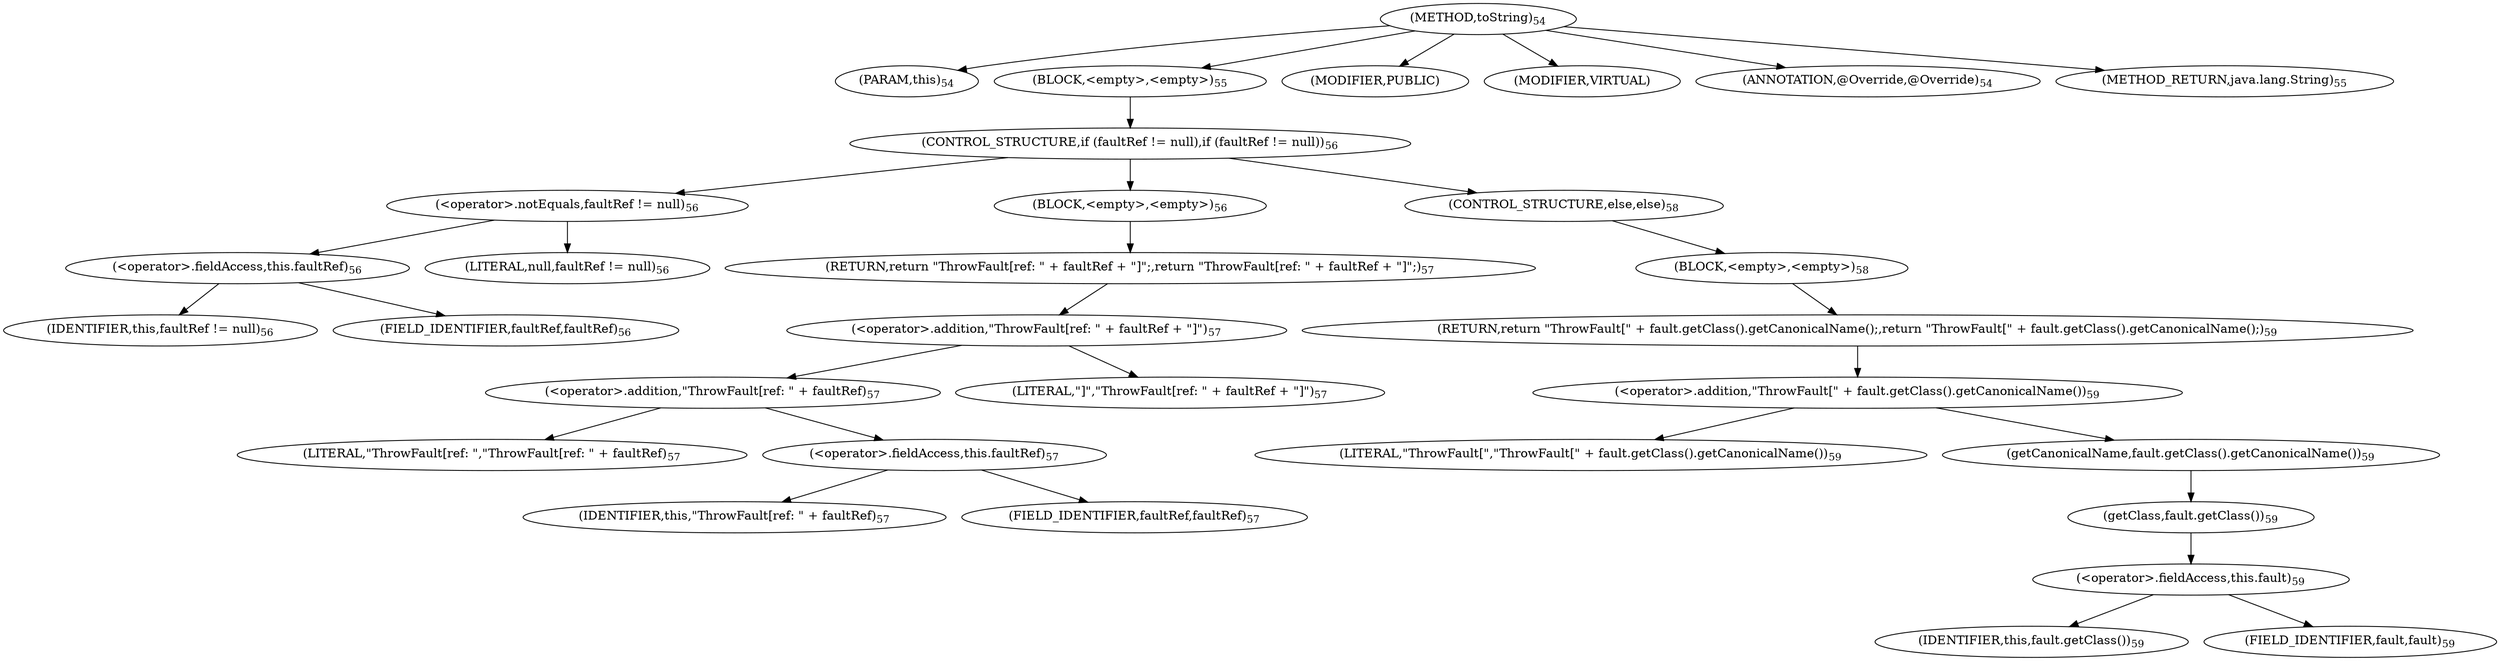 digraph "toString" {  
"44" [label = <(METHOD,toString)<SUB>54</SUB>> ]
"45" [label = <(PARAM,this)<SUB>54</SUB>> ]
"46" [label = <(BLOCK,&lt;empty&gt;,&lt;empty&gt;)<SUB>55</SUB>> ]
"47" [label = <(CONTROL_STRUCTURE,if (faultRef != null),if (faultRef != null))<SUB>56</SUB>> ]
"48" [label = <(&lt;operator&gt;.notEquals,faultRef != null)<SUB>56</SUB>> ]
"49" [label = <(&lt;operator&gt;.fieldAccess,this.faultRef)<SUB>56</SUB>> ]
"50" [label = <(IDENTIFIER,this,faultRef != null)<SUB>56</SUB>> ]
"51" [label = <(FIELD_IDENTIFIER,faultRef,faultRef)<SUB>56</SUB>> ]
"52" [label = <(LITERAL,null,faultRef != null)<SUB>56</SUB>> ]
"53" [label = <(BLOCK,&lt;empty&gt;,&lt;empty&gt;)<SUB>56</SUB>> ]
"54" [label = <(RETURN,return &quot;ThrowFault[ref: &quot; + faultRef + &quot;]&quot;;,return &quot;ThrowFault[ref: &quot; + faultRef + &quot;]&quot;;)<SUB>57</SUB>> ]
"55" [label = <(&lt;operator&gt;.addition,&quot;ThrowFault[ref: &quot; + faultRef + &quot;]&quot;)<SUB>57</SUB>> ]
"56" [label = <(&lt;operator&gt;.addition,&quot;ThrowFault[ref: &quot; + faultRef)<SUB>57</SUB>> ]
"57" [label = <(LITERAL,&quot;ThrowFault[ref: &quot;,&quot;ThrowFault[ref: &quot; + faultRef)<SUB>57</SUB>> ]
"58" [label = <(&lt;operator&gt;.fieldAccess,this.faultRef)<SUB>57</SUB>> ]
"59" [label = <(IDENTIFIER,this,&quot;ThrowFault[ref: &quot; + faultRef)<SUB>57</SUB>> ]
"60" [label = <(FIELD_IDENTIFIER,faultRef,faultRef)<SUB>57</SUB>> ]
"61" [label = <(LITERAL,&quot;]&quot;,&quot;ThrowFault[ref: &quot; + faultRef + &quot;]&quot;)<SUB>57</SUB>> ]
"62" [label = <(CONTROL_STRUCTURE,else,else)<SUB>58</SUB>> ]
"63" [label = <(BLOCK,&lt;empty&gt;,&lt;empty&gt;)<SUB>58</SUB>> ]
"64" [label = <(RETURN,return &quot;ThrowFault[&quot; + fault.getClass().getCanonicalName();,return &quot;ThrowFault[&quot; + fault.getClass().getCanonicalName();)<SUB>59</SUB>> ]
"65" [label = <(&lt;operator&gt;.addition,&quot;ThrowFault[&quot; + fault.getClass().getCanonicalName())<SUB>59</SUB>> ]
"66" [label = <(LITERAL,&quot;ThrowFault[&quot;,&quot;ThrowFault[&quot; + fault.getClass().getCanonicalName())<SUB>59</SUB>> ]
"67" [label = <(getCanonicalName,fault.getClass().getCanonicalName())<SUB>59</SUB>> ]
"68" [label = <(getClass,fault.getClass())<SUB>59</SUB>> ]
"69" [label = <(&lt;operator&gt;.fieldAccess,this.fault)<SUB>59</SUB>> ]
"70" [label = <(IDENTIFIER,this,fault.getClass())<SUB>59</SUB>> ]
"71" [label = <(FIELD_IDENTIFIER,fault,fault)<SUB>59</SUB>> ]
"72" [label = <(MODIFIER,PUBLIC)> ]
"73" [label = <(MODIFIER,VIRTUAL)> ]
"74" [label = <(ANNOTATION,@Override,@Override)<SUB>54</SUB>> ]
"75" [label = <(METHOD_RETURN,java.lang.String)<SUB>55</SUB>> ]
  "44" -> "45" 
  "44" -> "46" 
  "44" -> "72" 
  "44" -> "73" 
  "44" -> "74" 
  "44" -> "75" 
  "46" -> "47" 
  "47" -> "48" 
  "47" -> "53" 
  "47" -> "62" 
  "48" -> "49" 
  "48" -> "52" 
  "49" -> "50" 
  "49" -> "51" 
  "53" -> "54" 
  "54" -> "55" 
  "55" -> "56" 
  "55" -> "61" 
  "56" -> "57" 
  "56" -> "58" 
  "58" -> "59" 
  "58" -> "60" 
  "62" -> "63" 
  "63" -> "64" 
  "64" -> "65" 
  "65" -> "66" 
  "65" -> "67" 
  "67" -> "68" 
  "68" -> "69" 
  "69" -> "70" 
  "69" -> "71" 
}

